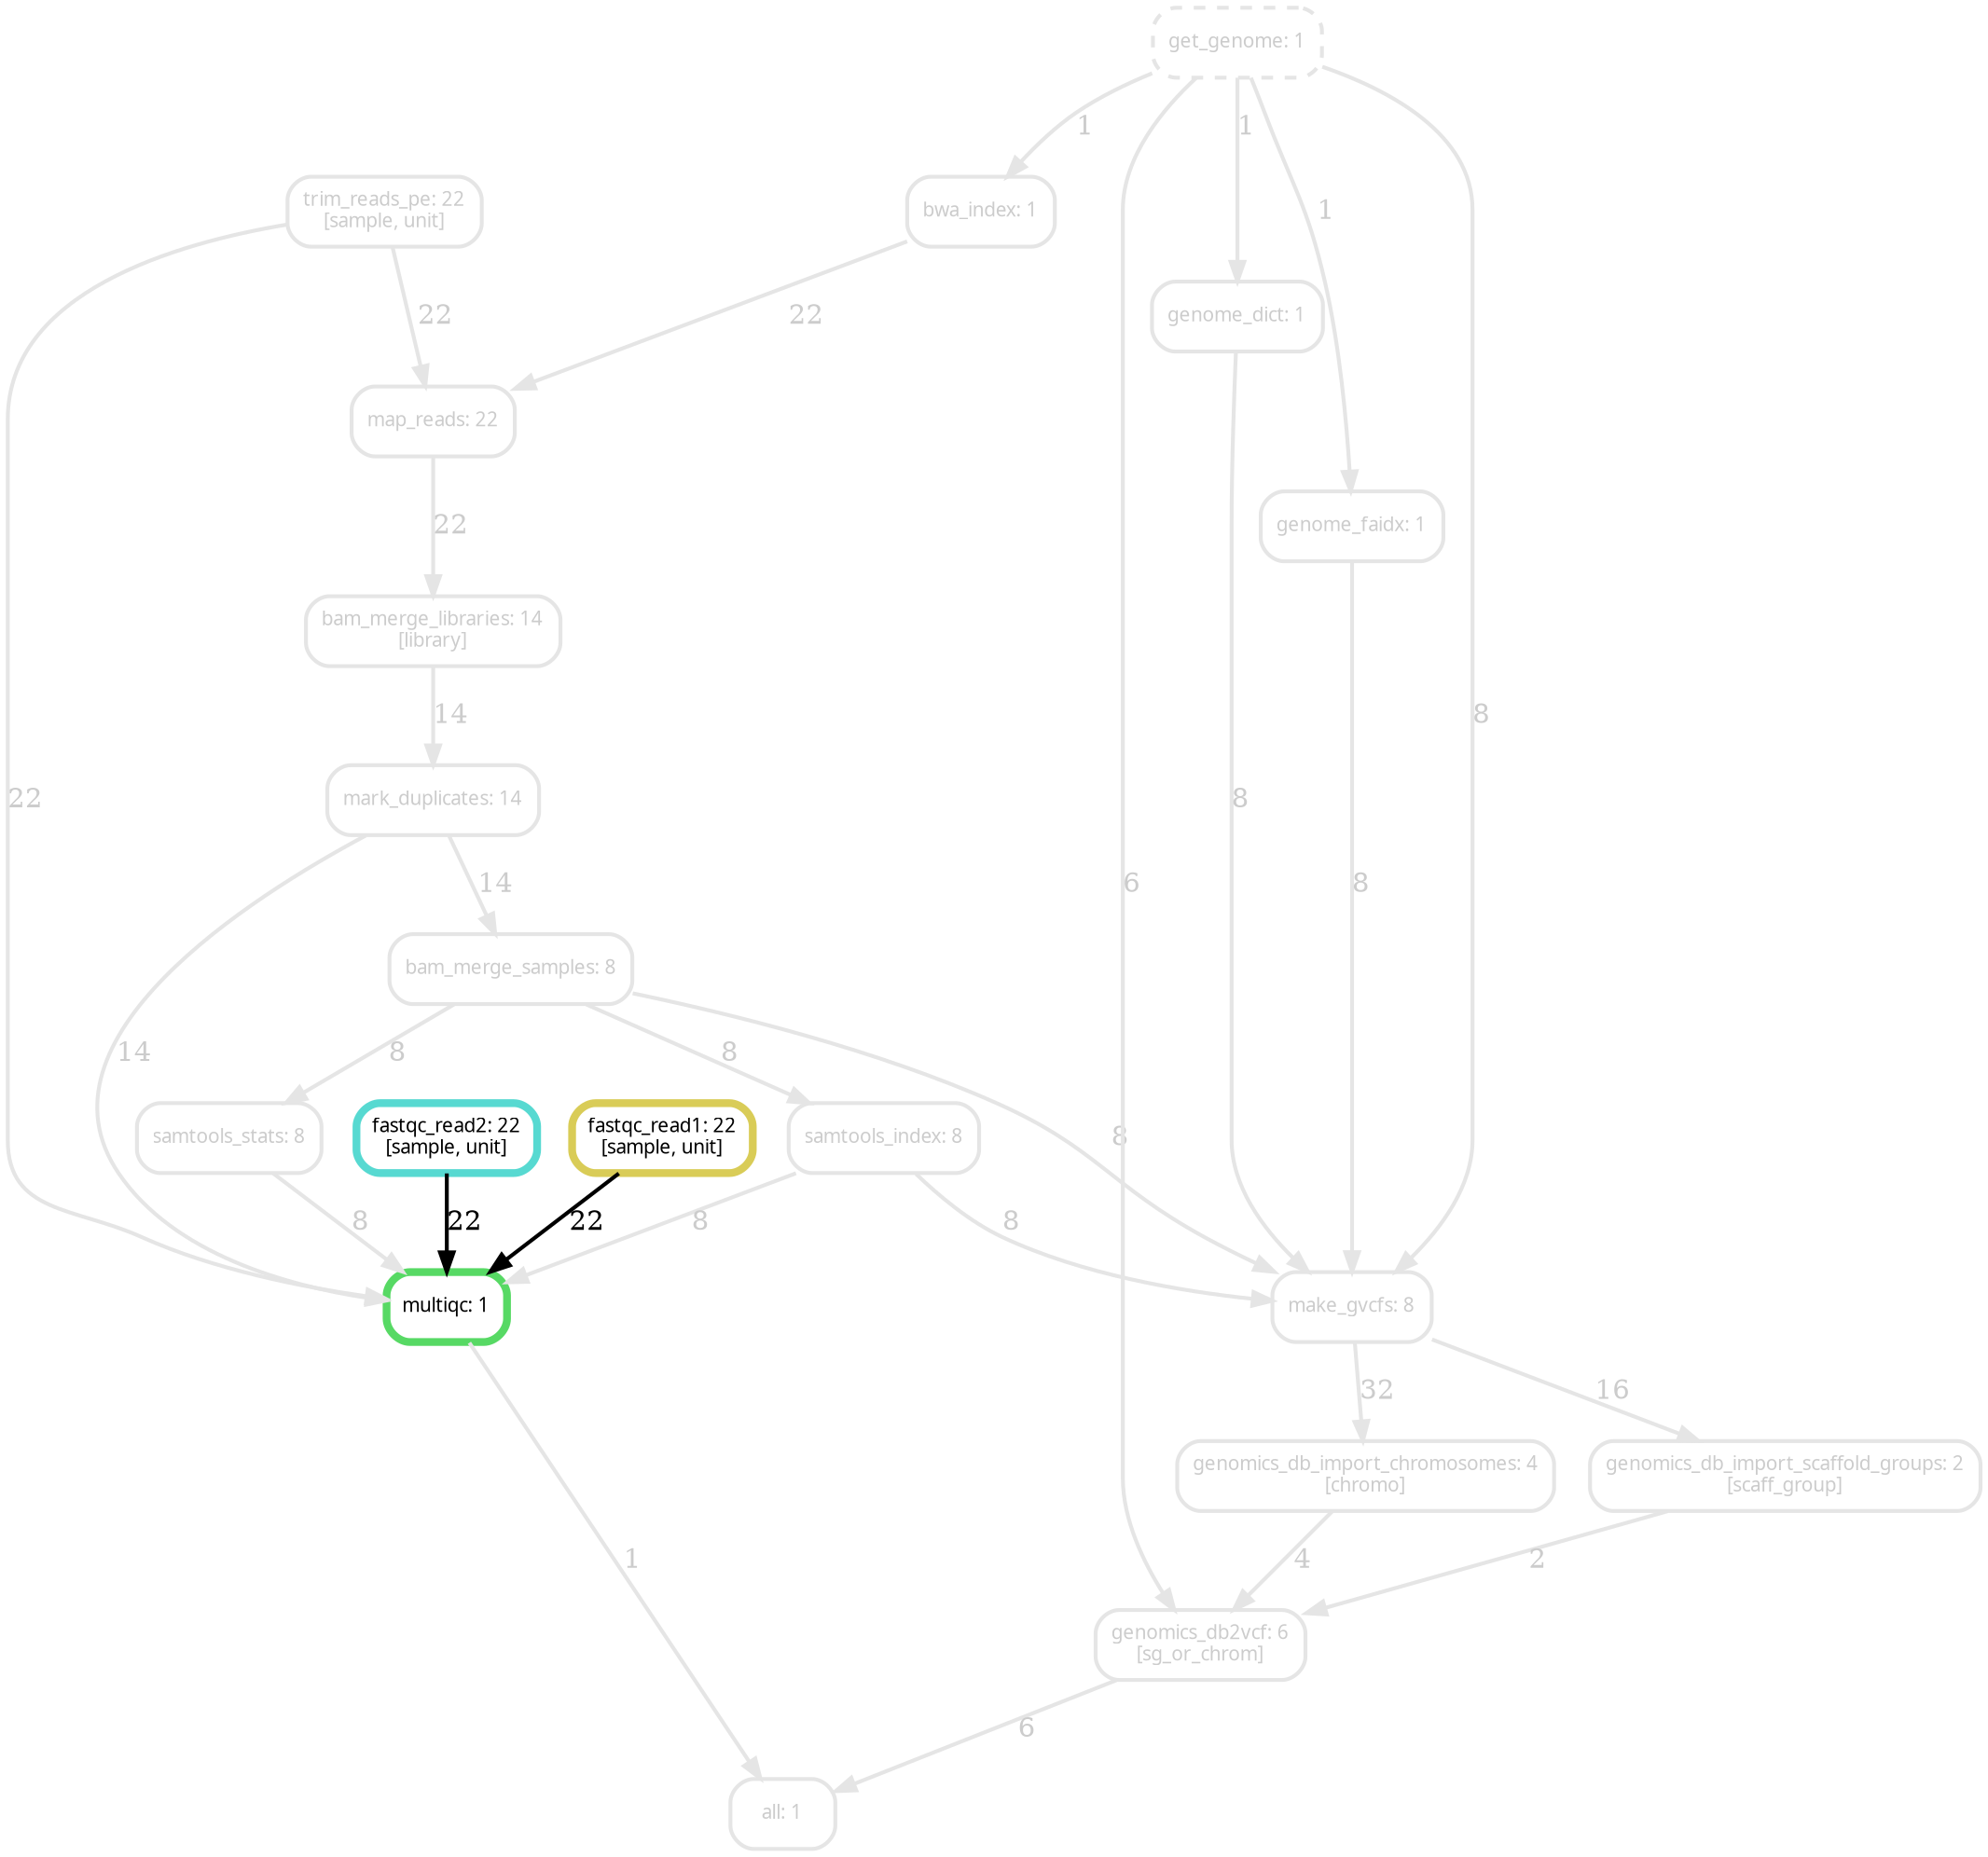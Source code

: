 digraph snakemake_dag {
    graph[bgcolor=white, margin=0];
    node[shape=box, style=rounded, fontname=sans,  color="gray90",  fontcolor="gray80",  fontsize=10, penwidth=2];
    edge[penwidth=2, color="gray90", fontcolor="gray80"];
    1[label = "bam_merge_libraries: 14\n[library]", style="rounded"];
    2[label = "bam_merge_samples: 8", style="rounded"];
    3[label = "bwa_index: 1", style="rounded"];
    4[label = "fastqc_read1: 22\n[sample, unit]", color = "0.15 0.6 0.85", style="rounded", fontcolor="black", penwidth=4];
    5[label = "fastqc_read2: 22\n[sample, unit]", color = "0.49 0.6 0.85", style="rounded", fontcolor="black", penwidth=4];
    6[label = "genome_dict: 1", style="rounded"];
    7[label = "genome_faidx: 1", style="rounded"];
    8[label = "genomics_db_import_chromosomes: 4\n[chromo]", style="rounded"];
    9[label = "genomics_db_import_scaffold_groups: 2\n[scaff_group]", style="rounded"];
    10[label = "genomics_db2vcf: 6\n[sg_or_chrom]", style="rounded"];
    11[label = "get_genome: 1", style="rounded,dashed"];
    12[label = "make_gvcfs: 8", style="rounded"];
    13[label = "map_reads: 22", style="rounded"];
    14[label = "mark_duplicates: 14", style="rounded"];
    15[label = "multiqc: 1", color = "0.35 0.6 0.85", style="rounded", fontcolor="black", penwidth=4];
    16[label = "samtools_index: 8", style="rounded"];
    17[label = "samtools_stats: 8", style="rounded"];
    18[label = "trim_reads_pe: 22\n[sample, unit]", style="rounded"];
    19[label = "all: 1", style="rounded"];
    1 -> 14 [label = "14"];
    2 -> 12 [label = "8"];
    2 -> 16 [label = "8"];
    2 -> 17 [label = "8"];
    3 -> 13 [label = "22"];
    4 -> 15 [label = "22", color="black", fontcolor="black"];
    5 -> 15 [label = "22", color="black", fontcolor="black"];
    6 -> 12 [label = "8"];
    7 -> 12 [label = "8"];
    8 -> 10 [label = "4"];
    9 -> 10 [label = "2"];
    10 -> 19 [label = "6"];
    11 -> 3 [label = "1"];
    11 -> 6 [label = "1"];
    11 -> 7 [label = "1"];
    11 -> 10 [label = "6"];
    11 -> 12 [label = "8"];
    12 -> 8 [label = "32"];
    12 -> 9 [label = "16"];
    13 -> 1 [label = "22"];
    14 -> 2 [label = "14"];
    14 -> 15 [label = "14"];
    15 -> 19 [label = "1"];
    16 -> 12 [label = "8"];
    16 -> 15 [label = "8"];
    17 -> 15 [label = "8"];
    18 -> 13 [label = "22"];
    18 -> 15 [label = "22"];
}
